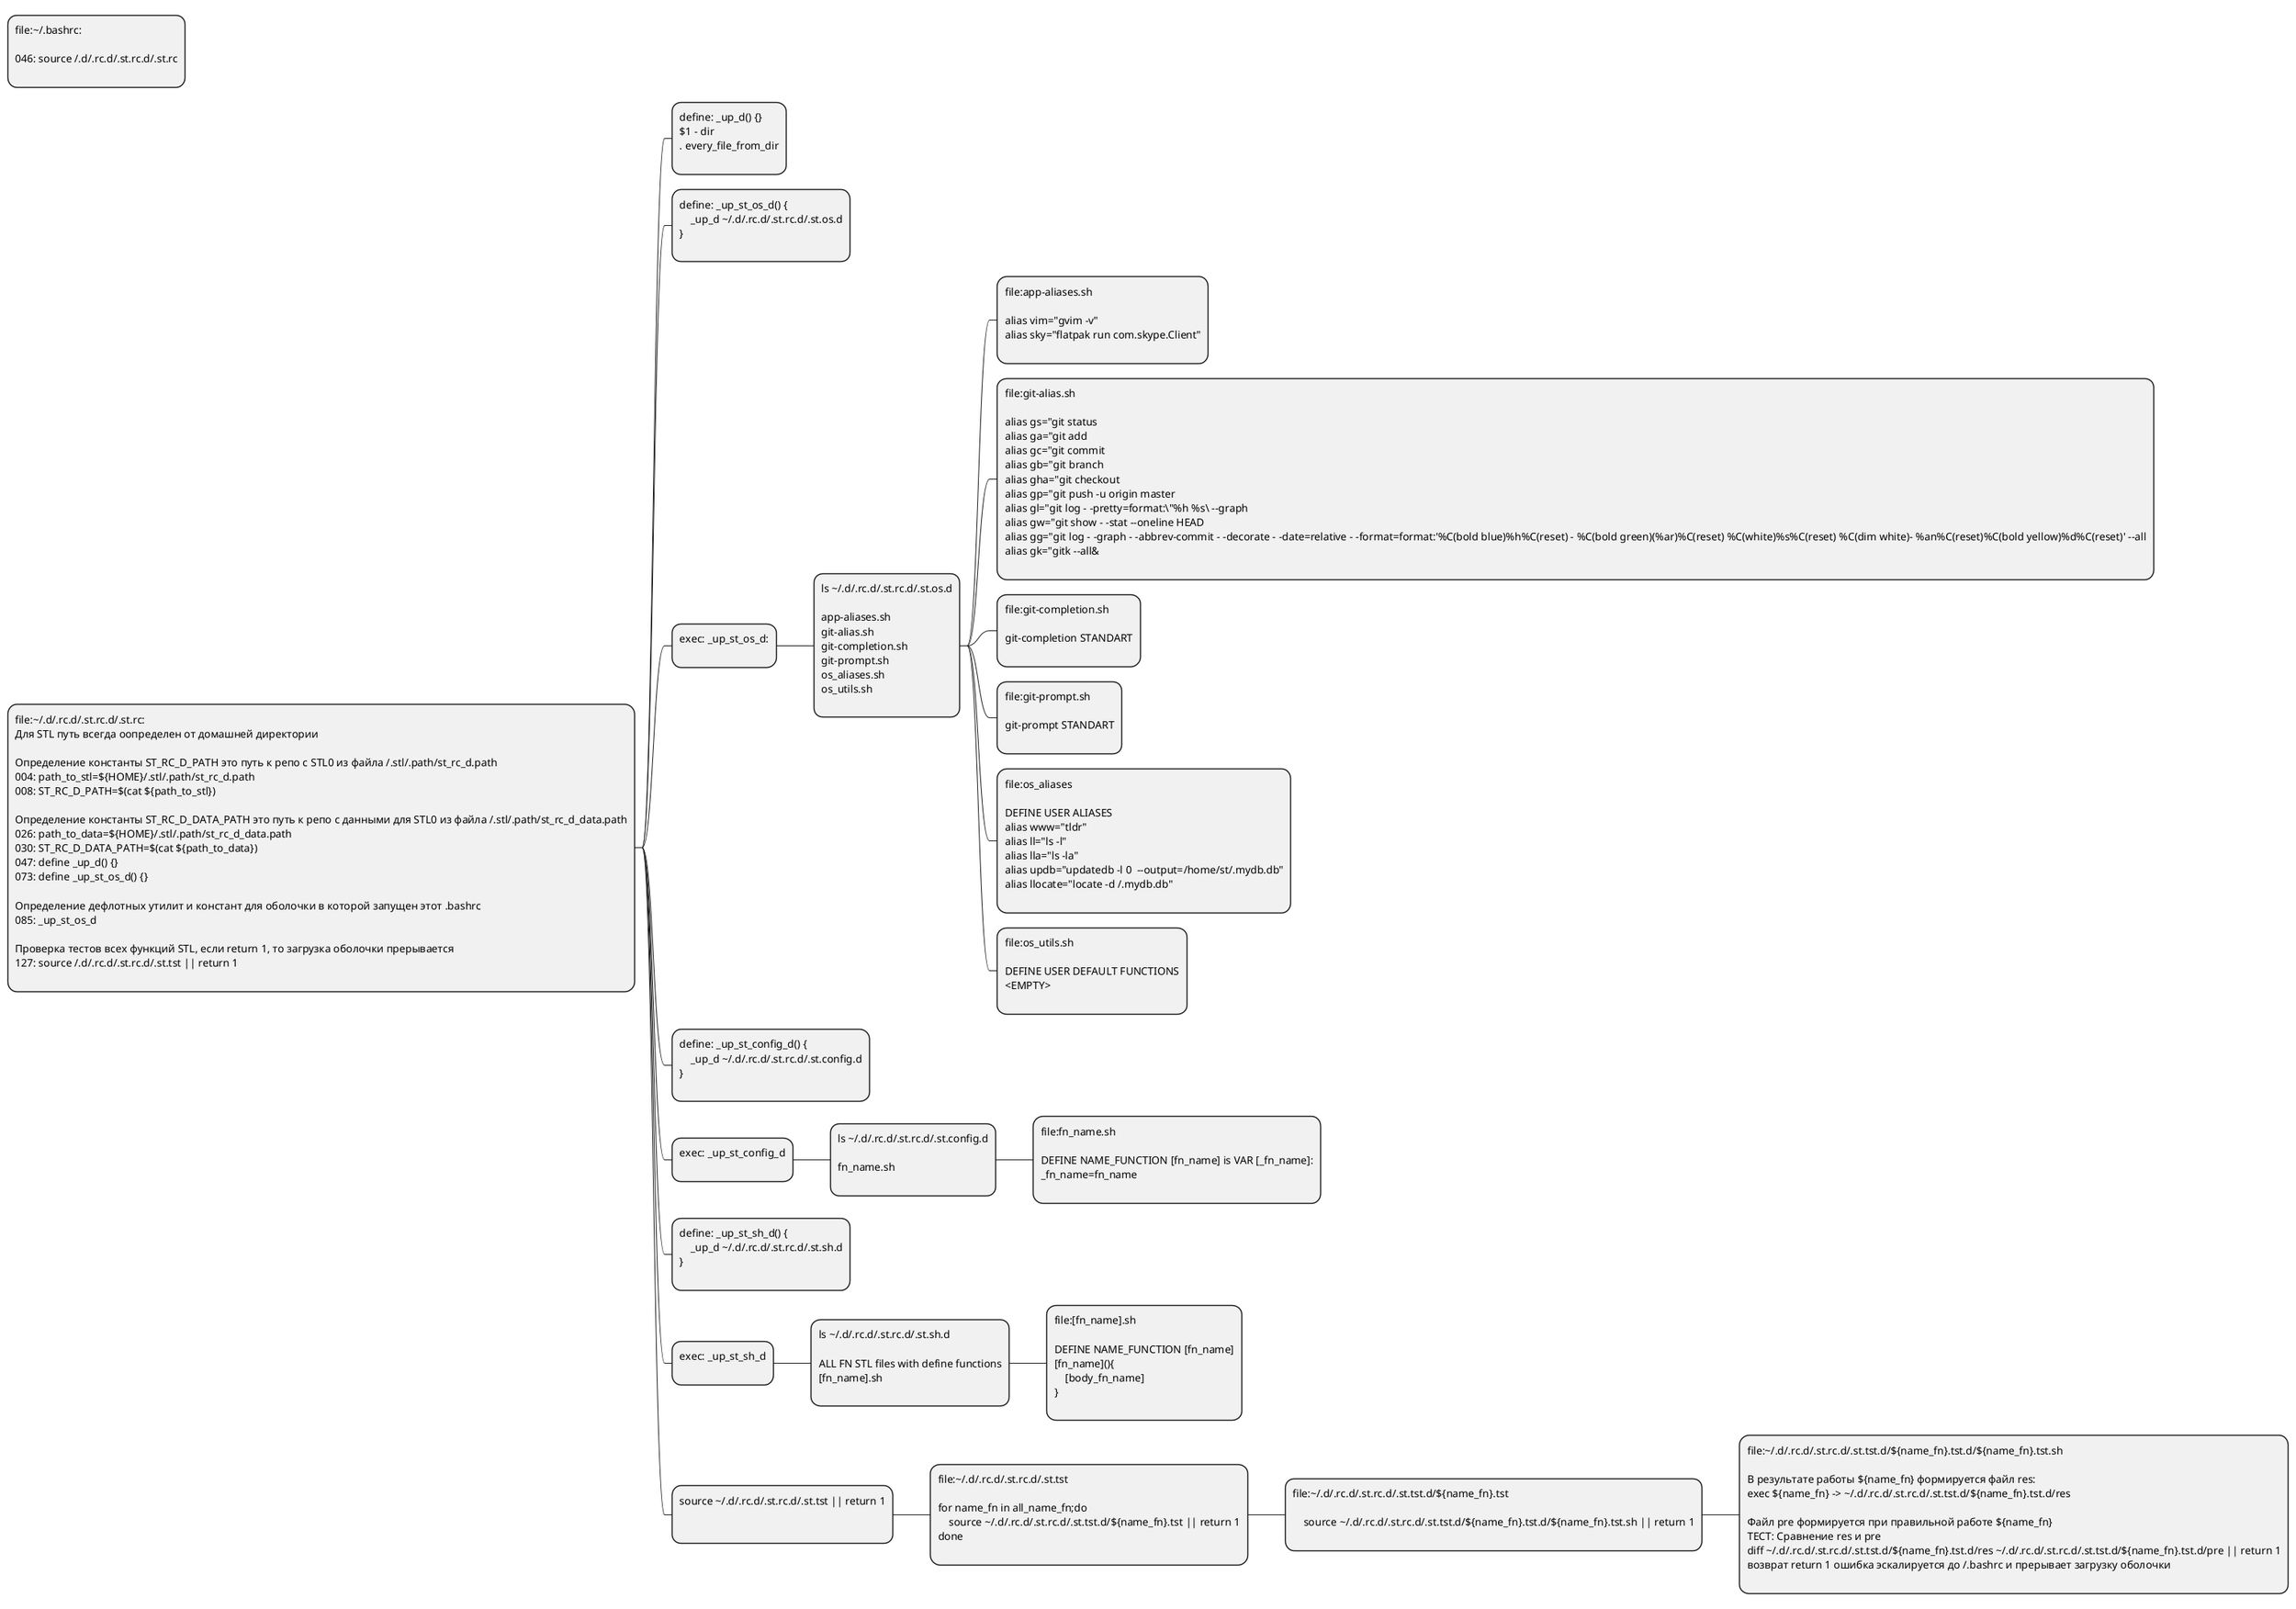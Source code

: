 @startmindmap
*:file:\~/.bashrc:

046: source ~/.d/.rc.d/.st.rc.d/.st.rc
;

*:file:\~/.d/.rc.d/.st.rc.d/.st.rc:
Для STL путь всегда оопределен от домашней директории

Определение константы ST_RC_D_PATH это путь к репо с STL0 из файла ~/.stl/.path/st_rc_d.path
004: path_to_stl=${HOME}/.stl/.path/st_rc_d.path
008: ST_RC_D_PATH=$(cat ${path_to_stl})

Определение константы ST_RC_D_DATA_PATH это путь к репо с данными для STL0 из файла ~/.stl/.path/st_rc_d_data.path
026: path_to_data=${HOME}/.stl/.path/st_rc_d_data.path
030: ST_RC_D_DATA_PATH=$(cat ${path_to_data})
047: define _up_d() {}
073: define _up_st_os_d() {}

Определение дефлотных утилит и констант для оболочки в которой запущен этот .bashrc
085: _up_st_os_d

Проверка тестов всех функций STL, если return 1, то загрузка оболочки прерывается 
127: source ~/.d/.rc.d/.st.rc.d/.st.tst || return 1
' 000: 
' 000: 
' 000: 
' 000: 
' 000: 
;
**:define: _up_d() {}
$1 - dir
. every_file_from_dir
;

**:define: _up_st_os_d() {
    _up_d \~/.d/.rc.d/.st.rc.d/.st.os.d
}
;

**:exec: _up_st_os_d:
;

***:ls \~/.d/.rc.d/.st.rc.d/.st.os.d

app-aliases.sh  
git-alias.sh  
git-completion.sh  
git-prompt.sh  
os_aliases.sh  
os_utils.sh
;

****:file:app-aliases.sh

alias vim="gvim -v"
alias sky="flatpak run com.skype.Client"
;

****:file:git-alias.sh

alias gs="git status
alias ga="git add
alias gc="git commit
alias gb="git branch
alias gha="git checkout
alias gp="git push -u origin master
alias gl="git log - -pretty=format:\"%h %s\ --graph
alias gw="git show - -stat --oneline HEAD
alias gg="git log - -graph - -abbrev-commit - -decorate - -date=relative - -format=format:'%C(bold blue)%h%C(reset) - %C(bold green)(%ar)%C(reset) %C(white)%s%C(reset) %C(dim white)- %an%C(reset)%C(bold yellow)%d%C(reset)' --all
alias gk="gitk --all&
;

****:file:git-completion.sh

git-completion STANDART
;

****:file:git-prompt.sh

git-prompt STANDART
;

****:file:os_aliases

DEFINE USER ALIASES
alias www="tldr"
alias ll="ls -l"
alias lla="ls -la"
alias updb="updatedb -l 0  --output=/home/st/.mydb.db"
alias llocate="locate -d ~/.mydb.db"
;

****:file:os_utils.sh

DEFINE USER DEFAULT FUNCTIONS
<EMPTY>
;

**:define: _up_st_config_d() {
    _up_d \~/.d/.rc.d/.st.rc.d/.st.config.d
}
;

**:exec: _up_st_config_d
;

***:ls \~/.d/.rc.d/.st.rc.d/.st.config.d

fn_name.sh
;

****:file:fn_name.sh

DEFINE NAME_FUNCTION [fn_name] is VAR [_fn_name]:
_fn_name=fn_name
;

**:define: _up_st_sh_d() {
    _up_d \~/.d/.rc.d/.st.rc.d/.st.sh.d
}
;

**:exec: _up_st_sh_d
;

***:ls \~/.d/.rc.d/.st.rc.d/.st.sh.d

ALL FN STL files with define functions
[fn_name].sh
;

****:file:[fn_name].sh

DEFINE NAME_FUNCTION [fn_name]
[fn_name](){
    [body_fn_name]
}
;

**:source \~/.d/.rc.d/.st.rc.d/.st.tst || return 1

;

***:file:\~/.d/.rc.d/.st.rc.d/.st.tst

for name_fn in all_name_fn;do
    source \~/.d/.rc.d/.st.rc.d/.st.tst.d/${name_fn}.tst || return 1
done
;

****:file:\~/.d/.rc.d/.st.rc.d/.st.tst.d/${name_fn}.tst

    source \~/.d/.rc.d/.st.rc.d/.st.tst.d/${name_fn}.tst.d/${name_fn}.tst.sh || return 1
;

*****:file:\~/.d/.rc.d/.st.rc.d/.st.tst.d/${name_fn}.tst.d/${name_fn}.tst.sh

В результате работы ${name_fn} формируется файл res:
exec ${name_fn} -> \~/.d/.rc.d/.st.rc.d/.st.tst.d/${name_fn}.tst.d/res   

Файл pre формируется при правильной работе ${name_fn}
ТЕСТ: Сравнение res и pre
diff \~/.d/.rc.d/.st.rc.d/.st.tst.d/${name_fn}.tst.d/res \~/.d/.rc.d/.st.rc.d/.st.tst.d/${name_fn}.tst.d/pre || return 1
возврат return 1 ошибка эскалируется до ~/.bashrc и прерывает загрузку оболочки
;

' *:HEAD:

' CONT
' ;

' *:HEAD:

' CONT
' ;

' *:HEAD:

' CONT
' ;

@endmindmap